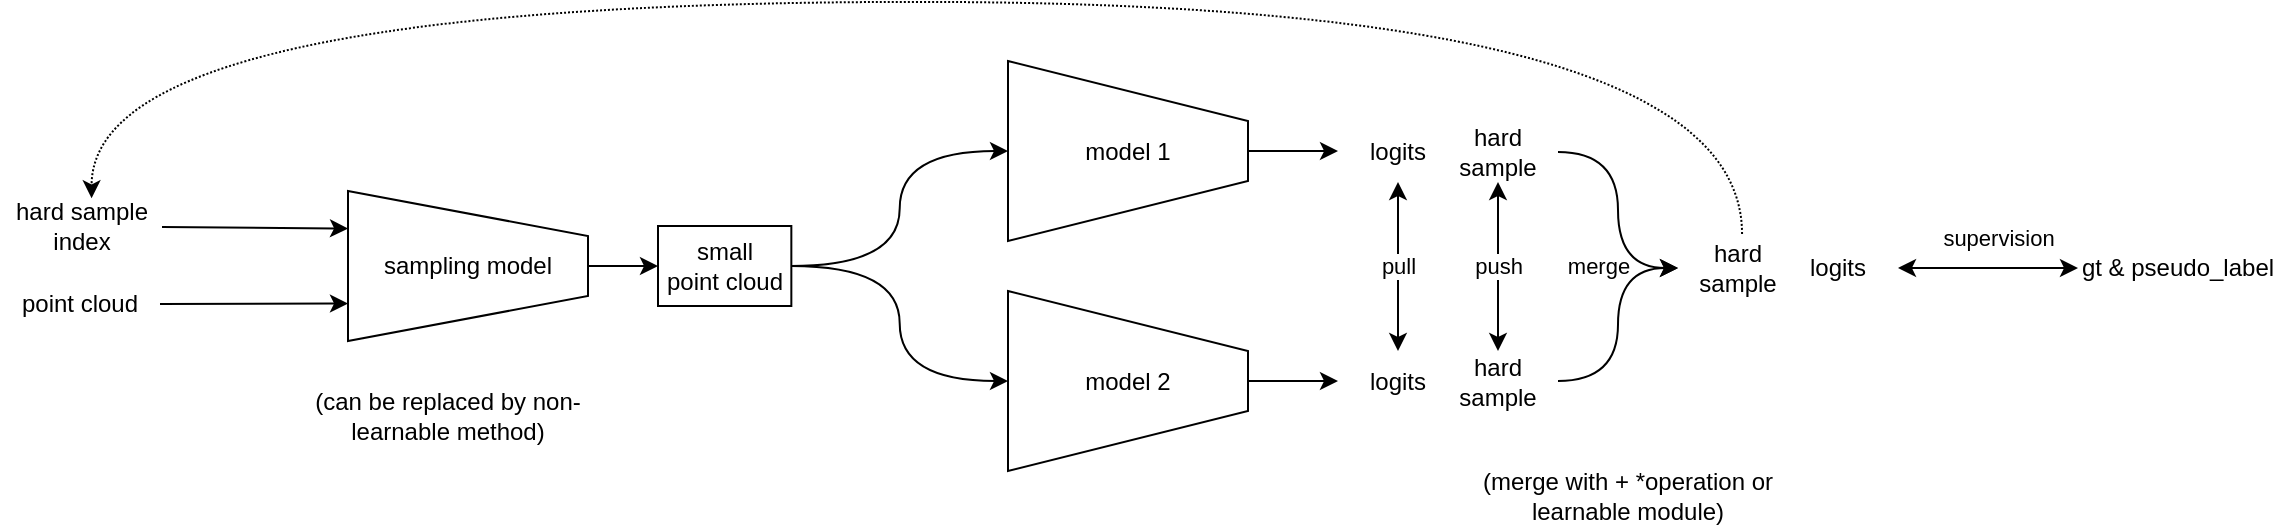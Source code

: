 <mxfile version="21.2.9" type="github">
  <diagram name="第 1 页" id="ypm8fFXRRq8vbZWEUz-w">
    <mxGraphModel dx="1185" dy="661" grid="1" gridSize="10" guides="1" tooltips="1" connect="1" arrows="1" fold="1" page="1" pageScale="1" pageWidth="1169" pageHeight="827" math="0" shadow="0">
      <root>
        <mxCell id="0" />
        <mxCell id="1" parent="0" />
        <mxCell id="O4oAhtjVRKti28_2S4Yj-13" style="edgeStyle=orthogonalEdgeStyle;rounded=0;orthogonalLoop=1;jettySize=auto;html=1;entryX=0;entryY=0.5;entryDx=0;entryDy=0;" edge="1" parent="1" source="O4oAhtjVRKti28_2S4Yj-2" target="O4oAhtjVRKti28_2S4Yj-12">
          <mxGeometry relative="1" as="geometry" />
        </mxCell>
        <mxCell id="O4oAhtjVRKti28_2S4Yj-2" value="sampling model" style="shape=trapezoid;perimeter=trapezoidPerimeter;whiteSpace=wrap;html=1;fixedSize=1;rotation=90;size=22.5;horizontal=0;" vertex="1" parent="1">
          <mxGeometry x="237.5" y="150" width="75" height="120" as="geometry" />
        </mxCell>
        <mxCell id="O4oAhtjVRKti28_2S4Yj-3" value="" style="endArrow=classic;html=1;rounded=0;entryX=0.25;entryY=1;entryDx=0;entryDy=0;exitX=1;exitY=0.5;exitDx=0;exitDy=0;" edge="1" parent="1" source="O4oAhtjVRKti28_2S4Yj-9" target="O4oAhtjVRKti28_2S4Yj-2">
          <mxGeometry width="50" height="50" relative="1" as="geometry">
            <mxPoint x="120" y="180" as="sourcePoint" />
            <mxPoint x="150" y="170" as="targetPoint" />
          </mxGeometry>
        </mxCell>
        <mxCell id="O4oAhtjVRKti28_2S4Yj-6" value="" style="endArrow=classic;html=1;rounded=0;entryX=0.75;entryY=1;entryDx=0;entryDy=0;exitX=1;exitY=0.5;exitDx=0;exitDy=0;" edge="1" parent="1" source="O4oAhtjVRKti28_2S4Yj-11" target="O4oAhtjVRKti28_2S4Yj-2">
          <mxGeometry width="50" height="50" relative="1" as="geometry">
            <mxPoint x="120" y="240" as="sourcePoint" />
            <mxPoint x="190" y="240" as="targetPoint" />
          </mxGeometry>
        </mxCell>
        <mxCell id="O4oAhtjVRKti28_2S4Yj-9" value="hard sample index" style="text;html=1;strokeColor=none;fillColor=none;align=center;verticalAlign=middle;whiteSpace=wrap;rounded=0;" vertex="1" parent="1">
          <mxGeometry x="42" y="175.47" width="80" height="30" as="geometry" />
        </mxCell>
        <mxCell id="O4oAhtjVRKti28_2S4Yj-11" value="point cloud" style="text;html=1;strokeColor=none;fillColor=none;align=center;verticalAlign=middle;whiteSpace=wrap;rounded=0;" vertex="1" parent="1">
          <mxGeometry x="41" y="214" width="80" height="30" as="geometry" />
        </mxCell>
        <mxCell id="O4oAhtjVRKti28_2S4Yj-17" style="edgeStyle=orthogonalEdgeStyle;rounded=0;orthogonalLoop=1;jettySize=auto;html=1;curved=1;" edge="1" parent="1" source="O4oAhtjVRKti28_2S4Yj-12" target="O4oAhtjVRKti28_2S4Yj-14">
          <mxGeometry relative="1" as="geometry" />
        </mxCell>
        <mxCell id="O4oAhtjVRKti28_2S4Yj-18" style="edgeStyle=orthogonalEdgeStyle;rounded=0;orthogonalLoop=1;jettySize=auto;html=1;curved=1;" edge="1" parent="1" source="O4oAhtjVRKti28_2S4Yj-12" target="O4oAhtjVRKti28_2S4Yj-15">
          <mxGeometry relative="1" as="geometry" />
        </mxCell>
        <mxCell id="O4oAhtjVRKti28_2S4Yj-12" value="small &lt;br&gt;point cloud" style="rounded=0;whiteSpace=wrap;html=1;" vertex="1" parent="1">
          <mxGeometry x="370" y="190" width="66.67" height="40" as="geometry" />
        </mxCell>
        <mxCell id="O4oAhtjVRKti28_2S4Yj-22" value="" style="edgeStyle=orthogonalEdgeStyle;rounded=0;orthogonalLoop=1;jettySize=auto;html=1;" edge="1" parent="1" source="O4oAhtjVRKti28_2S4Yj-14">
          <mxGeometry relative="1" as="geometry">
            <mxPoint x="710" y="152.56" as="targetPoint" />
          </mxGeometry>
        </mxCell>
        <mxCell id="O4oAhtjVRKti28_2S4Yj-14" value="model 1" style="shape=trapezoid;perimeter=trapezoidPerimeter;whiteSpace=wrap;html=1;fixedSize=1;rotation=90;size=30;horizontal=0;" vertex="1" parent="1">
          <mxGeometry x="560" y="92.5" width="90" height="120" as="geometry" />
        </mxCell>
        <mxCell id="O4oAhtjVRKti28_2S4Yj-27" style="edgeStyle=orthogonalEdgeStyle;rounded=0;orthogonalLoop=1;jettySize=auto;html=1;entryX=0;entryY=0.5;entryDx=0;entryDy=0;" edge="1" parent="1" source="O4oAhtjVRKti28_2S4Yj-15" target="O4oAhtjVRKti28_2S4Yj-25">
          <mxGeometry relative="1" as="geometry" />
        </mxCell>
        <mxCell id="O4oAhtjVRKti28_2S4Yj-15" value="model 2" style="shape=trapezoid;perimeter=trapezoidPerimeter;whiteSpace=wrap;html=1;fixedSize=1;rotation=90;size=30;horizontal=0;" vertex="1" parent="1">
          <mxGeometry x="560" y="207.5" width="90" height="120" as="geometry" />
        </mxCell>
        <mxCell id="O4oAhtjVRKti28_2S4Yj-23" value="logits" style="text;html=1;strokeColor=none;fillColor=none;align=center;verticalAlign=middle;whiteSpace=wrap;rounded=0;" vertex="1" parent="1">
          <mxGeometry x="710" y="138" width="60" height="30" as="geometry" />
        </mxCell>
        <mxCell id="O4oAhtjVRKti28_2S4Yj-39" value="merge" style="edgeStyle=orthogonalEdgeStyle;rounded=0;orthogonalLoop=1;jettySize=auto;html=1;entryX=0;entryY=0.5;entryDx=0;entryDy=0;curved=1;labelBackgroundColor=none;" edge="1" parent="1" source="O4oAhtjVRKti28_2S4Yj-24" target="O4oAhtjVRKti28_2S4Yj-35">
          <mxGeometry x="0.475" y="-10" relative="1" as="geometry">
            <mxPoint as="offset" />
          </mxGeometry>
        </mxCell>
        <mxCell id="O4oAhtjVRKti28_2S4Yj-24" value="hard sample" style="text;html=1;strokeColor=none;fillColor=none;align=center;verticalAlign=middle;whiteSpace=wrap;rounded=0;" vertex="1" parent="1">
          <mxGeometry x="760" y="138" width="60" height="30" as="geometry" />
        </mxCell>
        <mxCell id="O4oAhtjVRKti28_2S4Yj-25" value="logits" style="text;html=1;strokeColor=none;fillColor=none;align=center;verticalAlign=middle;whiteSpace=wrap;rounded=0;" vertex="1" parent="1">
          <mxGeometry x="710" y="252.5" width="60" height="30" as="geometry" />
        </mxCell>
        <mxCell id="O4oAhtjVRKti28_2S4Yj-38" style="edgeStyle=orthogonalEdgeStyle;rounded=0;orthogonalLoop=1;jettySize=auto;html=1;entryX=0;entryY=0.5;entryDx=0;entryDy=0;curved=1;" edge="1" parent="1" source="O4oAhtjVRKti28_2S4Yj-26" target="O4oAhtjVRKti28_2S4Yj-35">
          <mxGeometry relative="1" as="geometry" />
        </mxCell>
        <mxCell id="O4oAhtjVRKti28_2S4Yj-26" value="hard sample" style="text;html=1;strokeColor=none;fillColor=none;align=center;verticalAlign=middle;whiteSpace=wrap;rounded=0;" vertex="1" parent="1">
          <mxGeometry x="760" y="252.5" width="60" height="30" as="geometry" />
        </mxCell>
        <mxCell id="O4oAhtjVRKti28_2S4Yj-28" value="pull" style="endArrow=classic;startArrow=classic;html=1;rounded=0;entryX=0.5;entryY=1;entryDx=0;entryDy=0;" edge="1" parent="1" source="O4oAhtjVRKti28_2S4Yj-25" target="O4oAhtjVRKti28_2S4Yj-23">
          <mxGeometry width="50" height="50" relative="1" as="geometry">
            <mxPoint x="820" y="140" as="sourcePoint" />
            <mxPoint x="870" y="90" as="targetPoint" />
          </mxGeometry>
        </mxCell>
        <mxCell id="O4oAhtjVRKti28_2S4Yj-29" value="push" style="endArrow=classic;startArrow=classic;html=1;rounded=0;entryX=0.5;entryY=1;entryDx=0;entryDy=0;exitX=0.5;exitY=0;exitDx=0;exitDy=0;" edge="1" parent="1" source="O4oAhtjVRKti28_2S4Yj-26" target="O4oAhtjVRKti28_2S4Yj-24">
          <mxGeometry width="50" height="50" relative="1" as="geometry">
            <mxPoint x="790" y="230" as="sourcePoint" />
            <mxPoint x="840" y="180" as="targetPoint" />
          </mxGeometry>
        </mxCell>
        <mxCell id="O4oAhtjVRKti28_2S4Yj-31" style="edgeStyle=orthogonalEdgeStyle;rounded=0;orthogonalLoop=1;jettySize=auto;html=1;entryX=1;entryY=0.5;entryDx=0;entryDy=0;startArrow=classic;startFill=1;" edge="1" parent="1" source="O4oAhtjVRKti28_2S4Yj-30" target="O4oAhtjVRKti28_2S4Yj-36">
          <mxGeometry relative="1" as="geometry">
            <mxPoint x="1010" y="190" as="targetPoint" />
          </mxGeometry>
        </mxCell>
        <mxCell id="O4oAhtjVRKti28_2S4Yj-32" value="supervision" style="edgeLabel;html=1;align=center;verticalAlign=middle;resizable=0;points=[];" vertex="1" connectable="0" parent="O4oAhtjVRKti28_2S4Yj-31">
          <mxGeometry x="-0.244" relative="1" as="geometry">
            <mxPoint x="-6" y="-15" as="offset" />
          </mxGeometry>
        </mxCell>
        <mxCell id="O4oAhtjVRKti28_2S4Yj-30" value="gt &amp;amp; pseudo_label" style="text;html=1;strokeColor=none;fillColor=none;align=center;verticalAlign=middle;whiteSpace=wrap;rounded=0;" vertex="1" parent="1">
          <mxGeometry x="1080" y="196" width="100" height="30" as="geometry" />
        </mxCell>
        <mxCell id="O4oAhtjVRKti28_2S4Yj-40" style="edgeStyle=orthogonalEdgeStyle;rounded=0;orthogonalLoop=1;jettySize=auto;html=1;dashed=1;dashPattern=1 1;entryX=0.56;entryY=0.022;entryDx=0;entryDy=0;entryPerimeter=0;elbow=vertical;curved=1;" edge="1" parent="1" target="O4oAhtjVRKti28_2S4Yj-9">
          <mxGeometry relative="1" as="geometry">
            <mxPoint x="912" y="77.97" as="targetPoint" />
            <mxPoint x="912.029" y="193.97" as="sourcePoint" />
            <Array as="points">
              <mxPoint x="912" y="77.97" />
              <mxPoint x="87" y="77.97" />
            </Array>
          </mxGeometry>
        </mxCell>
        <mxCell id="O4oAhtjVRKti28_2S4Yj-35" value="hard sample" style="text;html=1;strokeColor=none;fillColor=none;align=center;verticalAlign=middle;whiteSpace=wrap;rounded=0;" vertex="1" parent="1">
          <mxGeometry x="880" y="196" width="60" height="30" as="geometry" />
        </mxCell>
        <mxCell id="O4oAhtjVRKti28_2S4Yj-36" value="logits" style="text;html=1;strokeColor=none;fillColor=none;align=center;verticalAlign=middle;whiteSpace=wrap;rounded=0;" vertex="1" parent="1">
          <mxGeometry x="930" y="196" width="60" height="30" as="geometry" />
        </mxCell>
        <mxCell id="O4oAhtjVRKti28_2S4Yj-42" value="(can be replaced by non-learnable method)" style="text;html=1;strokeColor=none;fillColor=none;align=center;verticalAlign=middle;whiteSpace=wrap;rounded=0;" vertex="1" parent="1">
          <mxGeometry x="190" y="270" width="150" height="30" as="geometry" />
        </mxCell>
        <mxCell id="O4oAhtjVRKti28_2S4Yj-43" value="(merge with + *operation or learnable module)" style="text;html=1;strokeColor=none;fillColor=none;align=center;verticalAlign=middle;whiteSpace=wrap;rounded=0;" vertex="1" parent="1">
          <mxGeometry x="780" y="310" width="150" height="30" as="geometry" />
        </mxCell>
      </root>
    </mxGraphModel>
  </diagram>
</mxfile>
